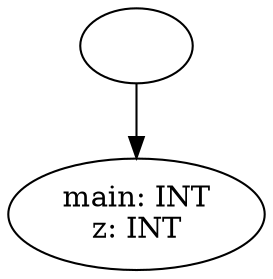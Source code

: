 digraph AST {
  "132672756071680" [label=""];
  "132672756071680" -> "132672756068320";
  "132672756068320" [label="main: INT
z: INT"];
}
